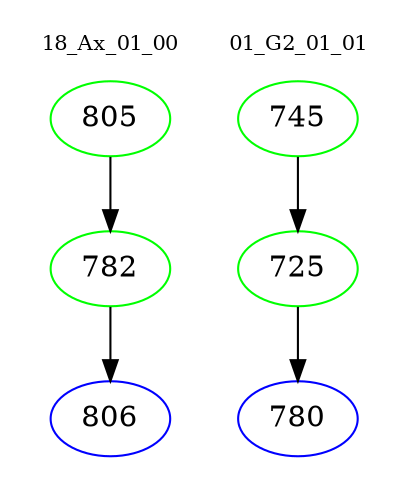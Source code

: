 digraph{
subgraph cluster_0 {
color = white
label = "18_Ax_01_00";
fontsize=10;
T0_805 [label="805", color="green"]
T0_805 -> T0_782 [color="black"]
T0_782 [label="782", color="green"]
T0_782 -> T0_806 [color="black"]
T0_806 [label="806", color="blue"]
}
subgraph cluster_1 {
color = white
label = "01_G2_01_01";
fontsize=10;
T1_745 [label="745", color="green"]
T1_745 -> T1_725 [color="black"]
T1_725 [label="725", color="green"]
T1_725 -> T1_780 [color="black"]
T1_780 [label="780", color="blue"]
}
}
